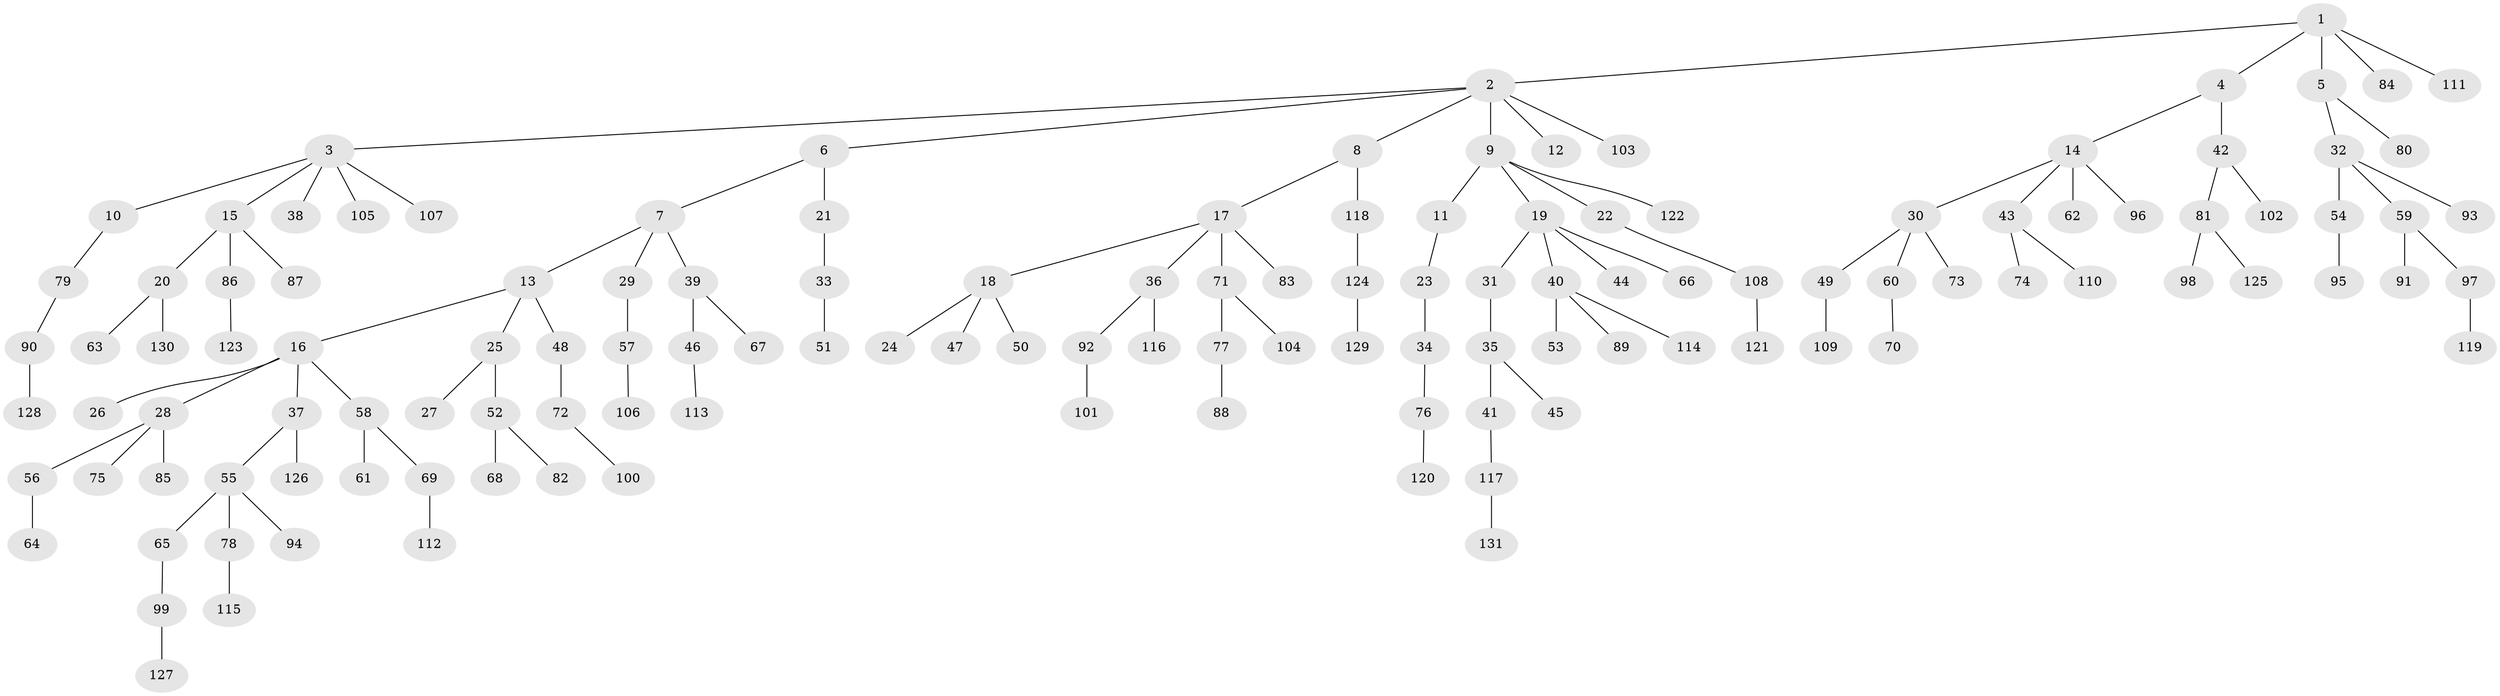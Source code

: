 // Generated by graph-tools (version 1.1) at 2025/50/03/09/25 03:50:21]
// undirected, 131 vertices, 130 edges
graph export_dot {
graph [start="1"]
  node [color=gray90,style=filled];
  1;
  2;
  3;
  4;
  5;
  6;
  7;
  8;
  9;
  10;
  11;
  12;
  13;
  14;
  15;
  16;
  17;
  18;
  19;
  20;
  21;
  22;
  23;
  24;
  25;
  26;
  27;
  28;
  29;
  30;
  31;
  32;
  33;
  34;
  35;
  36;
  37;
  38;
  39;
  40;
  41;
  42;
  43;
  44;
  45;
  46;
  47;
  48;
  49;
  50;
  51;
  52;
  53;
  54;
  55;
  56;
  57;
  58;
  59;
  60;
  61;
  62;
  63;
  64;
  65;
  66;
  67;
  68;
  69;
  70;
  71;
  72;
  73;
  74;
  75;
  76;
  77;
  78;
  79;
  80;
  81;
  82;
  83;
  84;
  85;
  86;
  87;
  88;
  89;
  90;
  91;
  92;
  93;
  94;
  95;
  96;
  97;
  98;
  99;
  100;
  101;
  102;
  103;
  104;
  105;
  106;
  107;
  108;
  109;
  110;
  111;
  112;
  113;
  114;
  115;
  116;
  117;
  118;
  119;
  120;
  121;
  122;
  123;
  124;
  125;
  126;
  127;
  128;
  129;
  130;
  131;
  1 -- 2;
  1 -- 4;
  1 -- 5;
  1 -- 84;
  1 -- 111;
  2 -- 3;
  2 -- 6;
  2 -- 8;
  2 -- 9;
  2 -- 12;
  2 -- 103;
  3 -- 10;
  3 -- 15;
  3 -- 38;
  3 -- 105;
  3 -- 107;
  4 -- 14;
  4 -- 42;
  5 -- 32;
  5 -- 80;
  6 -- 7;
  6 -- 21;
  7 -- 13;
  7 -- 29;
  7 -- 39;
  8 -- 17;
  8 -- 118;
  9 -- 11;
  9 -- 19;
  9 -- 22;
  9 -- 122;
  10 -- 79;
  11 -- 23;
  13 -- 16;
  13 -- 25;
  13 -- 48;
  14 -- 30;
  14 -- 43;
  14 -- 62;
  14 -- 96;
  15 -- 20;
  15 -- 86;
  15 -- 87;
  16 -- 26;
  16 -- 28;
  16 -- 37;
  16 -- 58;
  17 -- 18;
  17 -- 36;
  17 -- 71;
  17 -- 83;
  18 -- 24;
  18 -- 47;
  18 -- 50;
  19 -- 31;
  19 -- 40;
  19 -- 44;
  19 -- 66;
  20 -- 63;
  20 -- 130;
  21 -- 33;
  22 -- 108;
  23 -- 34;
  25 -- 27;
  25 -- 52;
  28 -- 56;
  28 -- 75;
  28 -- 85;
  29 -- 57;
  30 -- 49;
  30 -- 60;
  30 -- 73;
  31 -- 35;
  32 -- 54;
  32 -- 59;
  32 -- 93;
  33 -- 51;
  34 -- 76;
  35 -- 41;
  35 -- 45;
  36 -- 92;
  36 -- 116;
  37 -- 55;
  37 -- 126;
  39 -- 46;
  39 -- 67;
  40 -- 53;
  40 -- 89;
  40 -- 114;
  41 -- 117;
  42 -- 81;
  42 -- 102;
  43 -- 74;
  43 -- 110;
  46 -- 113;
  48 -- 72;
  49 -- 109;
  52 -- 68;
  52 -- 82;
  54 -- 95;
  55 -- 65;
  55 -- 78;
  55 -- 94;
  56 -- 64;
  57 -- 106;
  58 -- 61;
  58 -- 69;
  59 -- 91;
  59 -- 97;
  60 -- 70;
  65 -- 99;
  69 -- 112;
  71 -- 77;
  71 -- 104;
  72 -- 100;
  76 -- 120;
  77 -- 88;
  78 -- 115;
  79 -- 90;
  81 -- 98;
  81 -- 125;
  86 -- 123;
  90 -- 128;
  92 -- 101;
  97 -- 119;
  99 -- 127;
  108 -- 121;
  117 -- 131;
  118 -- 124;
  124 -- 129;
}
